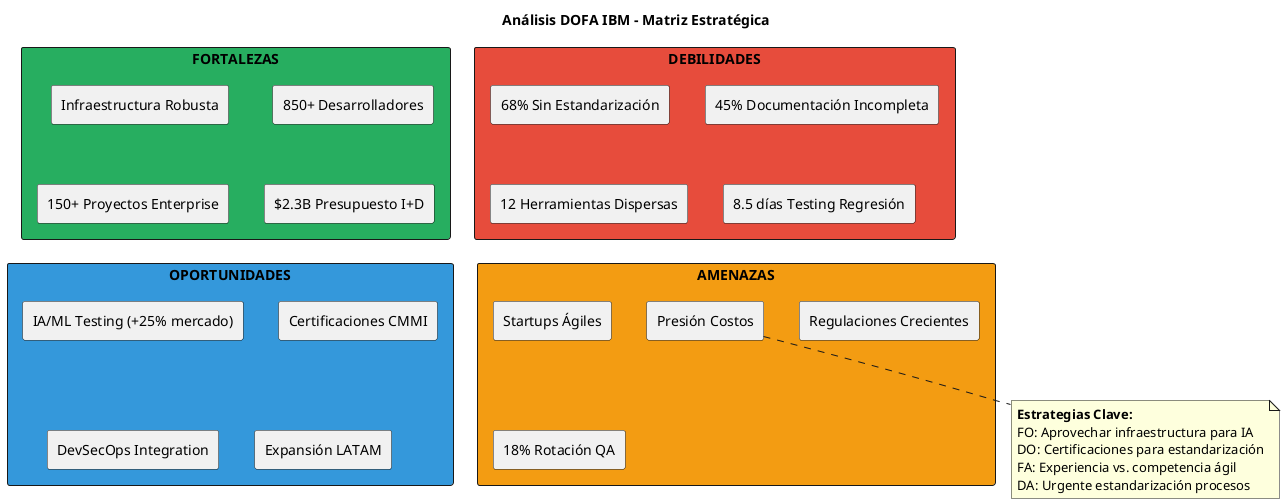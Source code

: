 @startuml
title Análisis DOFA IBM - Matriz Estratégica

rectangle "FORTALEZAS" #27AE60 {
    rectangle "Infraestructura Robusta"
    rectangle "850+ Desarrolladores"
    rectangle "150+ Proyectos Enterprise"
    rectangle "$2.3B Presupuesto I+D"
}

rectangle "DEBILIDADES" #E74C3C {
    rectangle "68% Sin Estandarización"
    rectangle "45% Documentación Incompleta"
    rectangle "12 Herramientas Dispersas"
    rectangle "8.5 días Testing Regresión"
}

rectangle "OPORTUNIDADES" #3498DB {
    rectangle "IA/ML Testing (+25% mercado)"
    rectangle "Certificaciones CMMI"
    rectangle "DevSecOps Integration"
    rectangle "Expansión LATAM"
}

rectangle "AMENAZAS" #F39C12 {
    rectangle "Startups Ágiles"
    rectangle "Regulaciones Crecientes"
    rectangle "18% Rotación QA"
    rectangle "Presión Costos"
}

note bottom
**Estrategias Clave:**
FO: Aprovechar infraestructura para IA
DO: Certificaciones para estandarización
FA: Experiencia vs. competencia ágil
DA: Urgente estandarización procesos
end note

@enduml
